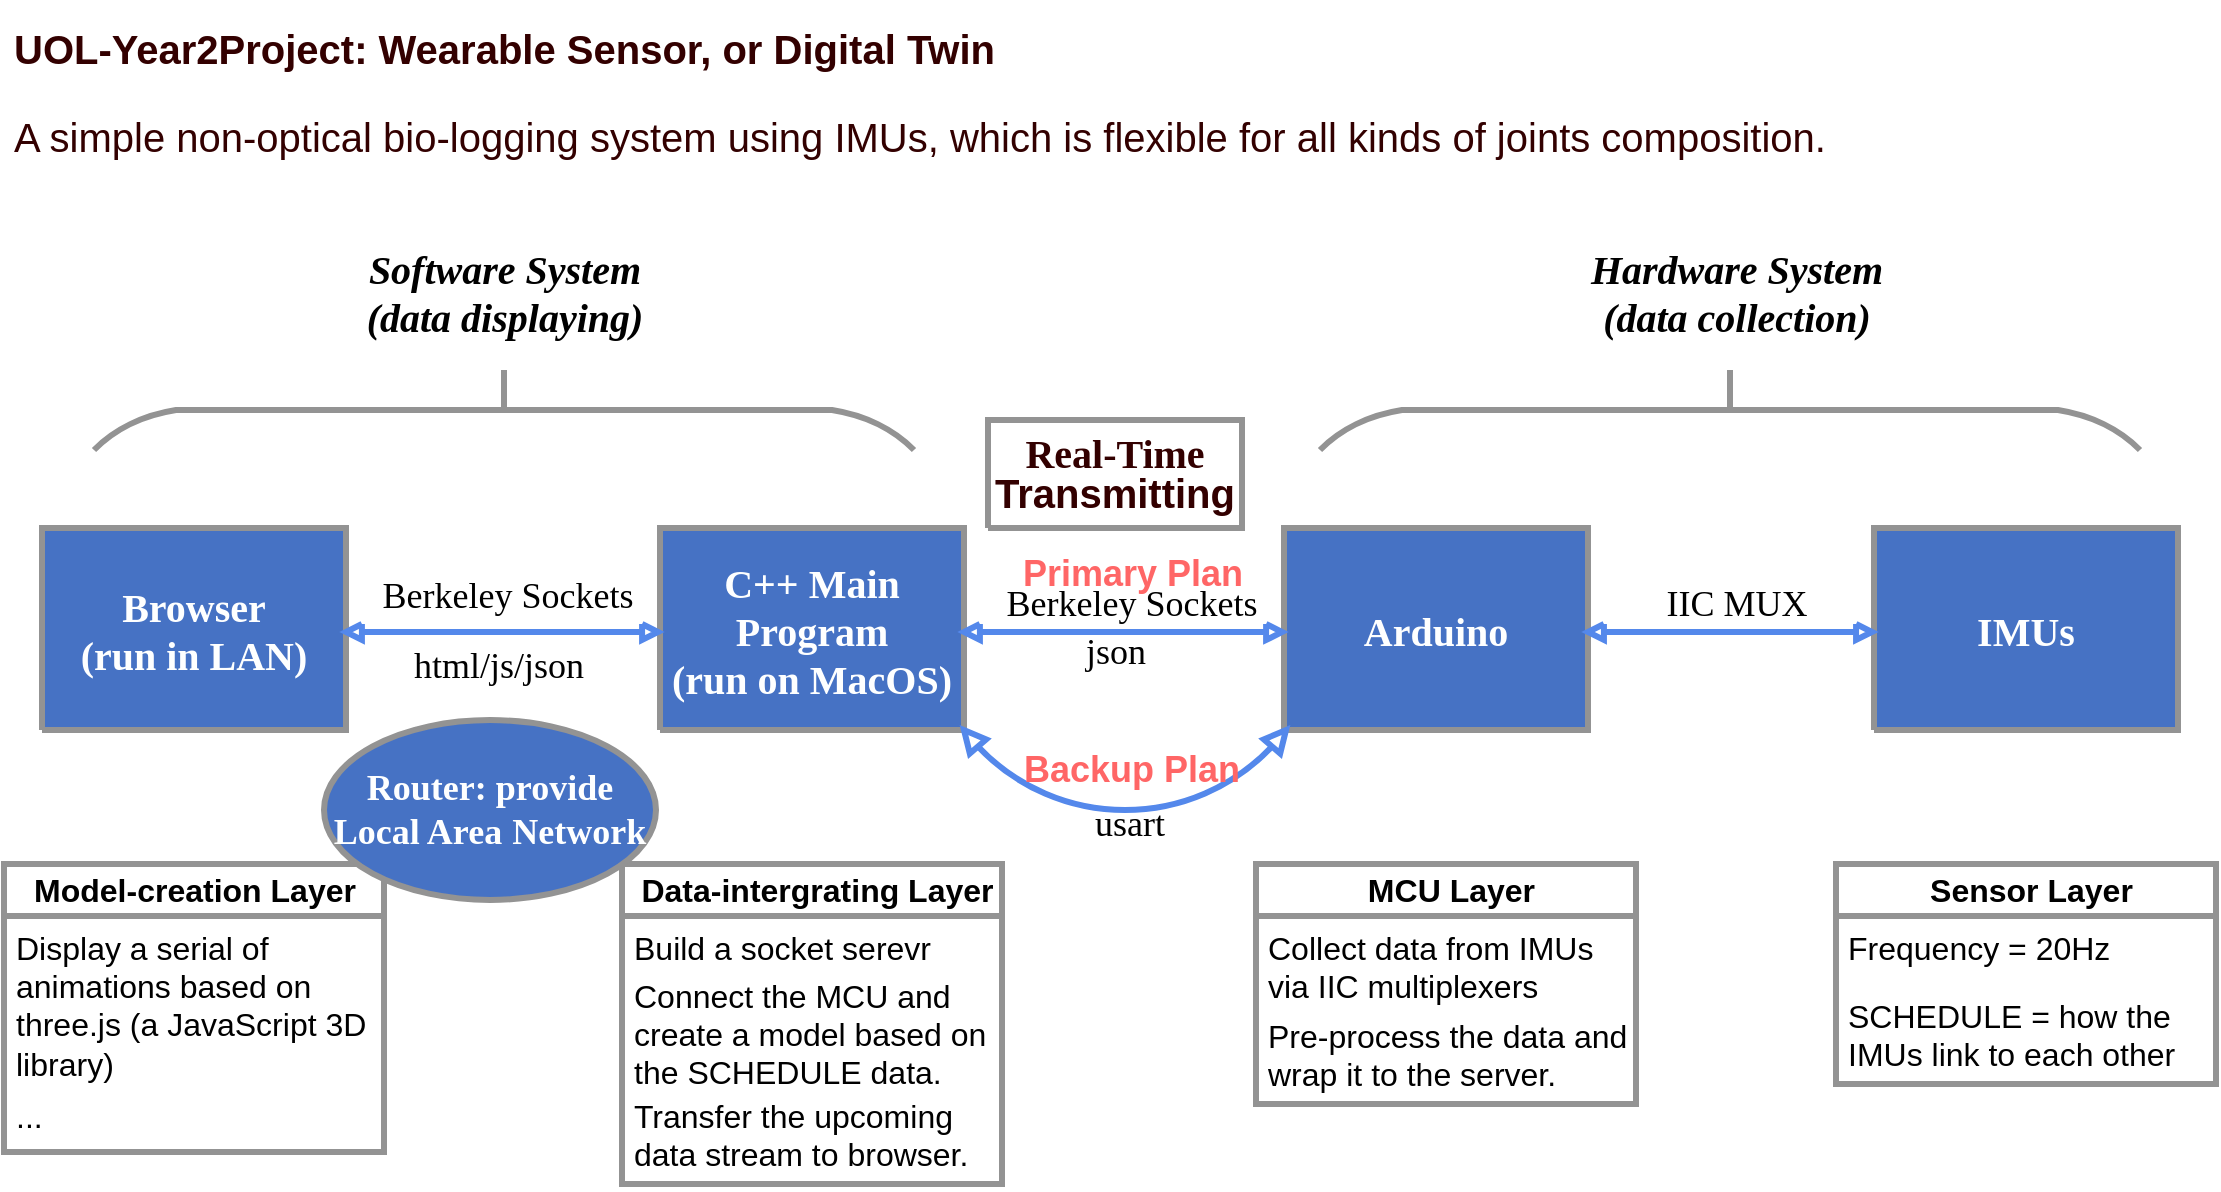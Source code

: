 <mxfile version="20.8.10" type="device"><diagram name="Page-1" id="Page-1"><mxGraphModel dx="1434" dy="907" grid="1" gridSize="10" guides="1" tooltips="1" connect="1" arrows="1" fold="1" page="1" pageScale="1" pageWidth="827" pageHeight="1169" math="0" shadow="0"><root><mxCell id="0"/><mxCell id="1" parent="0"/><UserObject label="&lt;div style=&quot;font-size: 20px;&quot;&gt;&lt;p style=&quot;margin: 0px; text-indent: 0px; direction: ltr; font-size: 20px;&quot;&gt;&lt;font style=&quot;font-size: 20px; font-family: Calibri; color: rgb(254, 255, 255); direction: ltr; letter-spacing: 0px; line-height: 120%; opacity: 1;&quot;&gt;Browser&lt;br style=&quot;font-size: 20px;&quot;&gt;&lt;/font&gt;&lt;/p&gt;&lt;p style=&quot;margin: 0px; text-indent: 0px; direction: ltr; font-size: 20px;&quot;&gt;&lt;font style=&quot;font-size: 20px; font-family: Calibri; color: rgb(254, 255, 255); direction: ltr; letter-spacing: 0px; line-height: 120%; opacity: 1;&quot;&gt;(run in LAN)&lt;br style=&quot;font-size: 20px;&quot;&gt;&lt;/font&gt;&lt;/p&gt;&lt;/div&gt;" tags="背景" id="2"><mxCell style="verticalAlign=middle;align=center;vsdxID=1;fillColor=#4672c4;gradientColor=none;shape=stencil(nZBLDoAgDERP0z3SIyjew0SURgSD+Lu9kMZoXLhwN9O+tukAlrNpJg1SzDH4QW/URgNYgZTkjA4UkwJUgGXng+6DX1zLfmoymdXo17xh5zmRJ6Q42BWCfc2oJfdAr+Yv+AP9Cb7OJ3H/2JG1HNGz/84klThPVCc=);strokeColor=#939393;points=[[0.5,1,0],[1,0.5,0],[0.5,0,0],[0,0.5,0],[0.5,0.5,0]];labelBackgroundColor=none;rounded=0;html=1;whiteSpace=wrap;strokeWidth=3;fontSize=20;fontStyle=1" parent="1" vertex="1"><mxGeometry x="219" y="384" width="152" height="101" as="geometry"/></mxCell></UserObject><UserObject label="&lt;div style=&quot;font-size: 20px;&quot;&gt;&lt;p style=&quot;margin: 0px; text-indent: 0px; direction: ltr; font-size: 20px;&quot;&gt;&lt;font style=&quot;font-size: 20px; font-family: Calibri; color: rgb(254, 255, 255); direction: ltr; letter-spacing: 0px; line-height: 120%; opacity: 1;&quot;&gt;C++ Main Program&lt;br style=&quot;font-size: 20px;&quot;&gt;&lt;/font&gt;&lt;/p&gt;&lt;p style=&quot;margin: 0px; text-indent: 0px; direction: ltr; font-size: 20px;&quot;&gt;&lt;font style=&quot;font-size: 20px; font-family: Calibri; color: rgb(254, 255, 255); direction: ltr; letter-spacing: 0px; line-height: 120%; opacity: 1;&quot;&gt;(run on MacOS)&lt;br style=&quot;font-size: 20px;&quot;&gt;&lt;/font&gt;&lt;/p&gt;&lt;/div&gt;" tags="背景" id="3"><mxCell style="verticalAlign=middle;align=center;vsdxID=2;fillColor=#4672c4;gradientColor=none;shape=stencil(nZBLDoAgDERP0z3SIyjew0SURgSD+Lu9kMZoXLhwN9O+tukAlrNpJg1SzDH4QW/URgNYgZTkjA4UkwJUgGXng+6DX1zLfmoymdXo17xh5zmRJ6Q42BWCfc2oJfdAr+Yv+AP9Cb7OJ3H/2JG1HNGz/84klThPVCc=);strokeColor=#939393;points=[[1,1,0]];labelBackgroundColor=none;rounded=0;html=1;whiteSpace=wrap;strokeWidth=3;fontSize=20;fontStyle=1" parent="1" vertex="1"><mxGeometry x="528" y="384" width="152" height="101" as="geometry"/></mxCell></UserObject><UserObject label="&lt;div style=&quot;font-size: 20px;&quot;&gt;&lt;p style=&quot;margin: 0px; text-indent: 0px; direction: ltr; font-size: 20px;&quot;&gt;&lt;font style=&quot;font-size: 20px; font-family: Calibri; color: rgb(254, 255, 255); direction: ltr; letter-spacing: 0px; line-height: 120%; opacity: 1;&quot;&gt;Arduino &lt;br style=&quot;font-size: 20px;&quot;&gt;&lt;/font&gt;&lt;/p&gt;&lt;/div&gt;" tags="背景" id="4"><mxCell style="verticalAlign=middle;align=center;vsdxID=3;fillColor=#4672c4;gradientColor=none;shape=stencil(nZBLDoAgDERP0z3SIyjew0SURgSD+Lu9kMZoXLhwN9O+tukAlrNpJg1SzDH4QW/URgNYgZTkjA4UkwJUgGXng+6DX1zLfmoymdXo17xh5zmRJ6Q42BWCfc2oJfdAr+Yv+AP9Cb7OJ3H/2JG1HNGz/84klThPVCc=);strokeColor=#939393;points=[[0.01,1,0]];labelBackgroundColor=none;rounded=0;html=1;whiteSpace=wrap;strokeWidth=3;fontSize=20;fontStyle=1" parent="1" vertex="1"><mxGeometry x="840" y="384" width="152" height="101" as="geometry"/></mxCell></UserObject><UserObject label="" tags="背景" id="5"><mxCell style="vsdxID=7;rotation=90;fillColor=#4672c4;gradientColor=none;shape=stencil(tZLRDoIwDEW/Zo8zYwuKz4j/sUiBRdxINwX/3i2DCCQkGuNb23vaLt0lIreN7IBwZh2aK/SqdA0RJ8K50g2gcj4ioiAirwxCjeauy5h3MpAhuplHmDDEvoSx0MPZc5mfIyzx4jWcYCF2WRZ5nBr2u4OIpZFKlxOPYzpQOShL0TjplNFRHLVWYg3UL6NVK+uFZHuAblZO5s9rlYbNxSnbRj8nvxiark/56yXXn/PHS/rgbZHorrm2tpMvRSuK4gU=);strokeColor=#939393;points=[[0.5,0.18,0],[0.5,0.5,0],[0.5,0.82,0]];labelBackgroundColor=none;rounded=0;html=1;whiteSpace=wrap;strokeWidth=3;fontSize=15;" parent="1" vertex="1"><mxGeometry x="430" y="120" width="40" height="410" as="geometry"/></mxCell></UserObject><UserObject label="&lt;div style=&quot;font-size: 20px;&quot;&gt;&lt;p style=&quot;margin: 0px; text-indent: 0px; direction: ltr; font-size: 20px;&quot;&gt;&lt;font style=&quot;font-size: 20px; font-family: Calibri; color: rgb(0, 0, 0); direction: ltr; letter-spacing: 0px; line-height: 120%; opacity: 1;&quot;&gt;&lt;i style=&quot;font-size: 20px;&quot;&gt;&lt;b style=&quot;font-size: 20px;&quot;&gt;Software System&lt;br style=&quot;font-size: 20px;&quot;&gt;&lt;/b&gt;&lt;/i&gt;&lt;/font&gt;&lt;/p&gt;&lt;p style=&quot;margin: 0px; text-indent: 0px; direction: ltr; font-size: 20px;&quot;&gt;&lt;font style=&quot;font-size: 20px; font-family: Calibri; color: rgb(0, 0, 0); direction: ltr; letter-spacing: 0px; line-height: 120%; opacity: 1;&quot;&gt;&lt;i style=&quot;font-size: 20px;&quot;&gt;&lt;b style=&quot;font-size: 20px;&quot;&gt;(data displaying)&lt;/b&gt;&lt;/i&gt;&lt;/font&gt;&lt;/p&gt;&lt;/div&gt;" tags="背景" id="6"><mxCell style="verticalAlign=middle;align=center;vsdxID=9;fillColor=none;gradientColor=none;shape=stencil(nZBLDoAgDERP0z3SIyjew0SURgSD+Lu9kMZoXLhwN9O+tukAlrNpJg1SzDH4QW/URgNYgZTkjA4UkwJUgGXng+6DX1zLfmoymdXo17xh5zmRJ6Q42BWCfc2oJfdAr+Yv+AP9Cb7OJ3H/2JG1HNGz/84klThPVCc=);strokeColor=none;points=[];labelBackgroundColor=none;rounded=0;html=1;whiteSpace=wrap;strokeWidth=3;fontSize=20;" parent="1" vertex="1"><mxGeometry x="362" y="228" width="177" height="76" as="geometry"/></mxCell></UserObject><UserObject label="&lt;div style=&quot;font-size: 20px;&quot;&gt;&lt;p style=&quot;margin: 0px; text-indent: 0px; direction: ltr;&quot;&gt;&lt;font style=&quot;font-size: 20px; font-family: Calibri; color: rgb(0, 0, 0); direction: ltr; letter-spacing: 0px; line-height: 120%; opacity: 1;&quot;&gt;&lt;i style=&quot;&quot;&gt;Hardware System&lt;br style=&quot;&quot;&gt;&lt;/i&gt;&lt;/font&gt;&lt;/p&gt;&lt;p style=&quot;margin: 0px; text-indent: 0px; direction: ltr;&quot;&gt;&lt;font style=&quot;font-size: 20px; font-family: Calibri; color: rgb(0, 0, 0); direction: ltr; letter-spacing: 0px; line-height: 120%; opacity: 1;&quot;&gt;&lt;i style=&quot;&quot;&gt;(data collection)&lt;/i&gt;&lt;/font&gt;&lt;/p&gt;&lt;/div&gt;" tags="背景" id="7"><mxCell style="verticalAlign=middle;align=center;vsdxID=10;fillColor=none;gradientColor=none;shape=stencil(nZBLDoAgDERP0z3SIyjew0SURgSD+Lu9kMZoXLhwN9O+tukAlrNpJg1SzDH4QW/URgNYgZTkjA4UkwJUgGXng+6DX1zLfmoymdXo17xh5zmRJ6Q42BWCfc2oJfdAr+Yv+AP9Cb7OJ3H/2JG1HNGz/84klThPVCc=);strokeColor=none;points=[];labelBackgroundColor=none;rounded=0;html=1;whiteSpace=wrap;strokeWidth=3;fontSize=19;fontStyle=1" parent="1" vertex="1"><mxGeometry x="978" y="228" width="177" height="76" as="geometry"/></mxCell></UserObject><UserObject label="&lt;div style=&quot;font-size: 20px;&quot;&gt;&lt;p style=&quot;margin: 0px; text-indent: 0px; direction: ltr; font-size: 20px;&quot;&gt;&lt;font style=&quot;font-size: 20px; font-family: Calibri; color: rgb(254, 255, 255); direction: ltr; letter-spacing: 0px; line-height: 120%; opacity: 1;&quot;&gt;IMUs&lt;br style=&quot;font-size: 20px;&quot;&gt;&lt;/font&gt;&lt;/p&gt;&lt;/div&gt;" tags="背景" id="8"><mxCell style="verticalAlign=middle;align=center;vsdxID=11;fillColor=#4672c4;gradientColor=none;shape=stencil(nZBLDoAgDERP0z3SIyjew0SURgSD+Lu9kMZoXLhwN9O+tukAlrNpJg1SzDH4QW/URgNYgZTkjA4UkwJUgGXng+6DX1zLfmoymdXo17xh5zmRJ6Q42BWCfc2oJfdAr+Yv+AP9Cb7OJ3H/2JG1HNGz/84klThPVCc=);strokeColor=#939393;points=[[0.5,1,0],[1,0.5,0],[0.5,0,0],[0,0.5,0],[0.5,0.5,0]];labelBackgroundColor=none;rounded=0;html=1;whiteSpace=wrap;strokeWidth=3;fontSize=20;fontStyle=1" parent="1" vertex="1"><mxGeometry x="1135" y="384" width="152" height="101" as="geometry"/></mxCell></UserObject><UserObject label="" tags="背景" id="9"><mxCell style="vsdxID=12;rotation=90;fillColor=#4672c4;gradientColor=none;shape=stencil(tZLRDoIwDEW/Zo8zYwuKz4j/sUiBRdxINwX/3i2DCCQkGuNb23vaLt0lIreN7IBwZh2aK/SqdA0RJ8K50g2gcj4ioiAirwxCjeauy5h3MpAhuplHmDDEvoSx0MPZc5mfIyzx4jWcYCF2WRZ5nBr2u4OIpZFKlxOPYzpQOShL0TjplNFRHLVWYg3UL6NVK+uFZHuAblZO5s9rlYbNxSnbRj8nvxiark/56yXXn/PHS/rgbZHorrm2tpMvRSuK4gU=);strokeColor=#939393;points=[[0.5,0.18,0],[0.5,0.5,0],[0.5,0.82,0]];labelBackgroundColor=none;rounded=0;html=1;whiteSpace=wrap;strokeWidth=3;fontSize=15;" parent="1" vertex="1"><mxGeometry x="1043" y="120" width="40" height="410" as="geometry"/></mxCell></UserObject><UserObject label="&lt;div style=&quot;font-size: 18px;&quot;&gt;&lt;p style=&quot;margin: 0px; text-indent: 0px; direction: ltr; font-size: 18px;&quot;&gt;&lt;font style=&quot;font-size: 18px; font-family: Calibri; color: rgb(0, 0, 0); direction: ltr; letter-spacing: 0px; line-height: 120%; opacity: 1;&quot;&gt;Berkeley Sockets&lt;br style=&quot;font-size: 18px;&quot;&gt;&lt;/font&gt;&lt;/p&gt;&lt;/div&gt;" tags="背景" id="10"><mxCell style="verticalAlign=middle;align=center;vsdxID=15;fillColor=none;gradientColor=none;shape=stencil(nZBLDoAgDERP0z3SIyjew0SURgSD+Lu9kMZoXLhwN9O+tukAlrNpJg1SzDH4QW/URgNYgZTkjA4UkwJUgGXng+6DX1zLfmoymdXo17xh5zmRJ6Q42BWCfc2oJfdAr+Yv+AP9Cb7OJ3H/2JG1HNGz/84klThPVCc=);strokeColor=none;points=[];labelBackgroundColor=none;rounded=0;html=1;whiteSpace=wrap;strokeWidth=3;fontSize=18;" parent="1" vertex="1"><mxGeometry x="349" y="388" width="206" height="60" as="geometry"/></mxCell></UserObject><UserObject label="&lt;div style=&quot;font-size: 18px;&quot;&gt;&lt;p style=&quot;margin: 0px; text-indent: 0px; direction: ltr; font-size: 18px;&quot;&gt;&lt;font style=&quot;font-size: 18px; font-family: Calibri; color: rgb(0, 0, 0); direction: ltr; letter-spacing: 0px; line-height: 120%; opacity: 1;&quot;&gt;html/js/json&lt;br style=&quot;font-size: 18px;&quot;&gt;&lt;/font&gt;&lt;/p&gt;&lt;/div&gt;" tags="背景" id="11"><mxCell style="verticalAlign=middle;align=center;vsdxID=16;fillColor=none;gradientColor=none;shape=stencil(nZBLDoAgDERP0z3SIyjew0SURgSD+Lu9kMZoXLhwN9O+tukAlrNpJg1SzDH4QW/URgNYgZTkjA4UkwJUgGXng+6DX1zLfmoymdXo17xh5zmRJ6Q42BWCfc2oJfdAr+Yv+AP9Cb7OJ3H/2JG1HNGz/84klThPVCc=);strokeColor=none;points=[];labelBackgroundColor=none;rounded=0;html=1;whiteSpace=wrap;strokeWidth=3;fontSize=18;" parent="1" vertex="1"><mxGeometry x="401" y="420" width="93.13" height="65" as="geometry"/></mxCell></UserObject><UserObject label="" tags="背景" id="12"><mxCell style="vsdxID=20;fillColor=#ffffff;gradientColor=none;shape=stencil(lZLdDsIgDIWfppcSBjOR6znfY8mYEBEWxvx5e0GiBpZMdnfanjZfcgq0mUQ3ciB4ctZc+F32TgA9AiFSC26l8wpoC7QZjOVna2bdx3rsgjOoq7mFC4+4t0dV2CH4GesdYQwd3q1T9CupV/z1uh0n5grj8stLkpSc1YhtQl8s/GH/0BbRF9B48UthkErFEL/z0oi2cWTuBCID8CJ/G9+KL0fbFw==);strokeColor=#5488eb;points=[[1,1,0],[0,1,0]];labelBackgroundColor=#ffffff;rounded=0;html=1;whiteSpace=wrap;strokeWidth=3;fontSize=15;" parent="1" vertex="1"><mxGeometry x="371" y="435" width="156" height="1" as="geometry"/></mxCell></UserObject><UserObject label="" tags="背景" id="13"><mxCell style="vsdxID=21;rotation=180;fillColor=#ffffff;gradientColor=none;shape=stencil(nVPLbsMgEPwajl4BGztwTtP/QAm2UamxMG3cvw8uzYNIbuzchtkZ2BG7BHdDq3pNOB2Cdx/6ZI6hJfhGODddq70JERHcE9zVzuvGu6/umM69mpQT+nTf0w1j8m0AN5OJ059EbCWg/GXek96a7k5fgZCZXghg/+hpJmaUzksZiLwTCtW8+nnjeVBZQlWtSSoRGFsT9RJuUVgpgK9Iu6D7CG6fXBtr04xc669PgPKHWPWXCeAgt8ng/xy8LIFi4hY0TMdCjWYovAsqGNdlk2KVb3QRnyxqq5qsNJy07u9oNhv/IXoEj/sQqbRLuD8D);strokeColor=#5488eb;points=[[0.5,1,0],[0,1,0],[1,1,0]];labelBackgroundColor=#ffffff;rounded=0;html=1;whiteSpace=wrap;strokeWidth=3;fontSize=18;" parent="1" vertex="1"><mxGeometry x="680" y="485" width="161" height="40" as="geometry"/></mxCell></UserObject><mxCell id="14" value="&lt;div style=&quot;font-size: 15px;&quot;&gt;&lt;/div&gt;" style="text;vsdxID=21;rotation=0.09;fillColor=none;gradientColor=none;strokeColor=none;points=[[0.5,1,0],[0,1,0],[1,1,0]];labelBackgroundColor=#ffffff;rounded=0;html=1;whiteSpace=wrap;verticalAlign=middle;align=center;;html=1;strokeWidth=3;fontSize=15;" parent="13" vertex="1"><mxGeometry x="-1" y="20" width="161.99" height="40" as="geometry"/></mxCell><mxCell id="LJ6l2phNsO7jixngs_NY-26" value="&lt;font size=&quot;1&quot; color=&quot;#ff6666&quot; style=&quot;&quot;&gt;&lt;b style=&quot;font-size: 18px;&quot;&gt;Backup Plan&lt;/b&gt;&lt;/font&gt;" style="text;html=1;strokeColor=none;fillColor=none;align=center;verticalAlign=middle;whiteSpace=wrap;rounded=0;fontSize=15;strokeWidth=3;" parent="13" vertex="1"><mxGeometry x="19" y="5" width="130" height="30" as="geometry"/></mxCell><UserObject label="" tags="背景" id="15"><mxCell style="vsdxID=22;fillColor=#ffffff;gradientColor=none;shape=stencil(lZLdDsIgDIWfppcaBE3kes73WDImRISFMX/eXrBRA0aFu9Ny2n6hBdZMshsFUDJ5Z4/ionovge2AUmWkcMoHBawF1gzWiYOzs+kxHrvojOpkz7HDFes2sYKSG0YLyvly+0jt0a2V+epe/zaTxLwipLTvJ0XKzOugeRX1k7OI+y9JEO+fH5TWuLjXe9laahgybwKQDQ8iP5OQwhNj7R0=);strokeColor=#5488eb;points=[[1,1,0],[0,1,0]];labelBackgroundColor=#ffffff;rounded=0;html=1;whiteSpace=wrap;strokeWidth=3;fontSize=15;" parent="1" vertex="1"><mxGeometry x="680" y="435" width="159" height="1" as="geometry"/></mxCell></UserObject><UserObject label="&lt;div style=&quot;font-size: 18px;&quot;&gt;&lt;p style=&quot;margin: 0px; text-indent: 0px; direction: ltr; font-size: 18px;&quot;&gt;&lt;font style=&quot;font-size: 18px; font-family: Calibri; color: rgb(0, 0, 0); direction: ltr; letter-spacing: 0px; line-height: 120%; opacity: 1;&quot;&gt;usart&lt;br style=&quot;font-size: 18px;&quot;&gt;&lt;/font&gt;&lt;/p&gt;&lt;p style=&quot;margin: 0px; text-indent: 0px; direction: ltr; font-size: 18px;&quot;&gt;&lt;br style=&quot;font-size: 18px;&quot;&gt;&lt;/p&gt;&lt;/div&gt;" tags="背景" id="16"><mxCell style="verticalAlign=middle;align=center;vsdxID=23;fillColor=none;gradientColor=none;shape=stencil(nZBLDoAgDERP0z3SIyjew0SURgSD+Lu9kMZoXLhwN9O+tukAlrNpJg1SzDH4QW/URgNYgZTkjA4UkwJUgGXng+6DX1zLfmoymdXo17xh5zmRJ6Q42BWCfc2oJfdAr+Yv+AP9Cb7OJ3H/2JG1HNGz/84klThPVCc=);strokeColor=none;points=[];labelBackgroundColor=none;rounded=0;html=1;whiteSpace=wrap;strokeWidth=3;fontSize=18;" parent="1" vertex="1"><mxGeometry x="714.5" y="529" width="96" height="27" as="geometry"/></mxCell></UserObject><UserObject label="&lt;div style=&quot;font-size: 18px;&quot;&gt;&lt;p style=&quot;margin: 0px; text-indent: 0px; direction: ltr; font-size: 18px;&quot;&gt;&lt;font style=&quot;font-size: 18px; font-family: Calibri; color: rgb(0, 0, 0); direction: ltr; letter-spacing: 0px; line-height: 120%; opacity: 1;&quot;&gt;Berkeley Sockets&lt;br style=&quot;font-size: 18px;&quot;&gt;&lt;/font&gt;&lt;/p&gt;&lt;/div&gt;" tags="背景" id="17"><mxCell style="verticalAlign=middle;align=center;vsdxID=24;fillColor=none;gradientColor=none;shape=stencil(nZBLDoAgDERP0z3SIyjew0SURgSD+Lu9kMZoXLhwN9O+tukAlrNpJg1SzDH4QW/URgNYgZTkjA4UkwJUgGXng+6DX1zLfmoymdXo17xh5zmRJ6Q42BWCfc2oJfdAr+Yv+AP9Cb7OJ3H/2JG1HNGz/84klThPVCc=);strokeColor=none;points=[];labelBackgroundColor=none;rounded=0;html=1;whiteSpace=wrap;strokeWidth=3;fontSize=18;" parent="1" vertex="1"><mxGeometry x="688" y="405" width="152" height="34" as="geometry"/></mxCell></UserObject><UserObject label="&lt;div style=&quot;font-size: 18px;&quot;&gt;&lt;p style=&quot;margin: 0px; text-indent: 0px; direction: ltr; font-size: 18px;&quot;&gt;&lt;font style=&quot;font-size: 18px; font-family: Calibri; color: rgb(0, 0, 0); direction: ltr; letter-spacing: 0px; line-height: 120%; opacity: 1;&quot;&gt;json&lt;br style=&quot;font-size: 18px;&quot;&gt;&lt;/font&gt;&lt;/p&gt;&lt;/div&gt;" tags="背景" id="18"><mxCell style="verticalAlign=middle;align=center;vsdxID=25;fillColor=none;gradientColor=none;shape=stencil(nZBLDoAgDERP0z3SIyjew0SURgSD+Lu9kMZoXLhwN9O+tukAlrNpJg1SzDH4QW/URgNYgZTkjA4UkwJUgGXng+6DX1zLfmoymdXo17xh5zmRJ6Q42BWCfc2oJfdAr+Yv+AP9Cb7OJ3H/2JG1HNGz/84klThPVCc=);strokeColor=none;points=[];labelBackgroundColor=none;rounded=0;html=1;whiteSpace=wrap;strokeWidth=3;fontSize=18;" parent="1" vertex="1"><mxGeometry x="680" y="418" width="152" height="56" as="geometry"/></mxCell></UserObject><UserObject label="" tags="背景" id="20"><mxCell style="vsdxID=27;fillColor=#ffffff;gradientColor=none;shape=stencil(lZJNDsIgEIVPw1JCmWpkXes9mpQKEaGh9e/2gkQNNKmwewzvTb7JDIJmEt3IESXTbM2Z32U/CwQHRKnUgls5O4WgRdAMxvKTNVfdh/fYeadXF3PzHR4ht8W7yocoeYbChjKG9+/SMQSU1GuBet1PInNFSEHrJUsMz2oMrIh+mfiD/wHOGiCHx4nfLgapVFjl9z97UYUkiT3CSBCcSM/HlcLpQfsC);strokeColor=#5488eb;points=[[1,1,0],[0,1,0]];labelBackgroundColor=#ffffff;rounded=0;html=1;whiteSpace=wrap;strokeWidth=3;fontSize=15;" parent="1" vertex="1"><mxGeometry x="992" y="435" width="142" height="1" as="geometry"/></mxCell></UserObject><UserObject label="&lt;div style=&quot;font-size: 18px;&quot;&gt;&lt;p style=&quot;margin: 0px; text-indent: 0px; direction: ltr; font-size: 18px;&quot;&gt;&lt;font style=&quot;font-size: 18px; font-family: Calibri; color: rgb(0, 0, 0); direction: ltr; letter-spacing: 0px; line-height: 120%; opacity: 1;&quot;&gt;IIC MUX&lt;br style=&quot;font-size: 18px;&quot;&gt;&lt;/font&gt;&lt;/p&gt;&lt;/div&gt;" tags="背景" id="21"><mxCell style="verticalAlign=middle;align=center;vsdxID=28;fillColor=none;gradientColor=none;shape=stencil(nZBLDoAgDERP0z3SIyjew0SURgSD+Lu9kMZoXLhwN9O+tukAlrNpJg1SzDH4QW/URgNYgZTkjA4UkwJUgGXng+6DX1zLfmoymdXo17xh5zmRJ6Q42BWCfc2oJfdAr+Yv+AP9Cb7OJ3H/2JG1HNGz/84klThPVCc=);strokeColor=none;points=[];labelBackgroundColor=none;rounded=0;html=1;whiteSpace=wrap;strokeWidth=3;fontSize=18;" parent="1" vertex="1"><mxGeometry x="1002" y="394" width="129" height="55" as="geometry"/></mxCell></UserObject><UserObject label="" tags="Connector" id="23"><mxCell parent="1" vertex="1" visible="0"><mxGeometry as="geometry"/></mxCell></UserObject><mxCell id="Tex5ImsO-Y1u4H83uBnd-28" value="&lt;font style=&quot;font-size: 16px;&quot;&gt;&lt;b style=&quot;font-size: 16px;&quot;&gt;Model-creation Layer&lt;/b&gt;&lt;/font&gt;" style="swimlane;fontStyle=0;childLayout=stackLayout;horizontal=1;startSize=26;fillColor=none;horizontalStack=0;resizeParent=1;resizeParentMax=0;resizeLast=0;collapsible=1;marginBottom=0;html=1;rounded=0;labelBackgroundColor=none;strokeColor=#939393;fontFamily=Helvetica;fontSize=16;fontColor=default;strokeWidth=3;" parent="1" vertex="1"><mxGeometry x="200" y="552" width="190" height="144" as="geometry"/></mxCell><mxCell id="Tex5ImsO-Y1u4H83uBnd-30" value="&lt;font style=&quot;font-size: 16px;&quot;&gt;Display a serial of animations based on three.js (a JavaScript 3D library)&lt;/font&gt;" style="text;strokeColor=none;fillColor=none;align=left;verticalAlign=top;spacingLeft=4;spacingRight=4;overflow=hidden;rotatable=0;points=[[0,0.5],[1,0.5]];portConstraint=eastwest;whiteSpace=wrap;html=1;fontSize=16;fontFamily=Helvetica;fontColor=default;strokeWidth=3;" parent="Tex5ImsO-Y1u4H83uBnd-28" vertex="1"><mxGeometry y="26" width="190" height="84" as="geometry"/></mxCell><mxCell id="Tex5ImsO-Y1u4H83uBnd-40" value="&lt;font style=&quot;font-size: 16px;&quot;&gt;...&lt;/font&gt;" style="text;strokeColor=none;fillColor=none;align=left;verticalAlign=top;spacingLeft=4;spacingRight=4;overflow=hidden;rotatable=0;points=[[0,0.5],[1,0.5]];portConstraint=eastwest;whiteSpace=wrap;html=1;fontSize=16;fontFamily=Helvetica;fontColor=default;strokeWidth=3;" parent="Tex5ImsO-Y1u4H83uBnd-28" vertex="1"><mxGeometry y="110" width="190" height="34" as="geometry"/></mxCell><UserObject label="&lt;div style=&quot;font-size: 15px;&quot;&gt;&lt;p style=&quot;margin: 0px; text-indent: 0px; direction: ltr; font-size: 15px;&quot;&gt;&lt;font style=&quot;font-size: 15px; font-family: Calibri; direction: ltr; letter-spacing: 0px; line-height: 120%; opacity: 1;&quot;&gt;&lt;font style=&quot;font-size: 20px;&quot; color=&quot;#330000&quot;&gt;&lt;b&gt;Real-Time&lt;br style=&quot;border-color: var(--border-color); font-family: Helvetica;&quot;&gt;&lt;span style=&quot;font-family: Helvetica;&quot;&gt;Transmitting&lt;/span&gt;&lt;/b&gt;&lt;/font&gt;&lt;br style=&quot;font-size: 15px;&quot;&gt;&lt;/font&gt;&lt;/p&gt;&lt;/div&gt;" tags="背景" id="Tex5ImsO-Y1u4H83uBnd-34"><mxCell style="verticalAlign=middle;align=center;vsdxID=3;fillColor=none;gradientColor=none;shape=stencil(nZBLDoAgDERP0z3SIyjew0SURgSD+Lu9kMZoXLhwN9O+tukAlrNpJg1SzDH4QW/URgNYgZTkjA4UkwJUgGXng+6DX1zLfmoymdXo17xh5zmRJ6Q42BWCfc2oJfdAr+Yv+AP9Cb7OJ3H/2JG1HNGz/84klThPVCc=);strokeColor=#939393;points=[[0.01,1,0]];labelBackgroundColor=none;rounded=0;html=1;whiteSpace=wrap;strokeWidth=3;fontSize=15;" parent="1" vertex="1"><mxGeometry x="692" y="330" width="127" height="54" as="geometry"/></mxCell></UserObject><mxCell id="Tex5ImsO-Y1u4H83uBnd-35" value="&lt;font style=&quot;font-size: 16px;&quot;&gt;&lt;b style=&quot;font-size: 16px;&quot;&gt;&amp;nbsp;MCU Layer&lt;/b&gt;&lt;/font&gt;" style="swimlane;fontStyle=0;childLayout=stackLayout;horizontal=1;startSize=26;fillColor=none;horizontalStack=0;resizeParent=1;resizeParentMax=0;resizeLast=0;collapsible=1;marginBottom=0;html=1;rounded=0;labelBackgroundColor=none;strokeColor=#939393;fontFamily=Helvetica;fontSize=16;fontColor=default;strokeWidth=3;" parent="1" vertex="1"><mxGeometry x="826" y="552" width="190" height="120" as="geometry"/></mxCell><mxCell id="Tex5ImsO-Y1u4H83uBnd-36" value="&lt;font style=&quot;font-size: 16px;&quot;&gt;Collect data from IMUs via IIC multiplexers&lt;/font&gt;" style="text;strokeColor=none;fillColor=none;align=left;verticalAlign=top;spacingLeft=4;spacingRight=4;overflow=hidden;rotatable=0;points=[[0,0.5],[1,0.5]];portConstraint=eastwest;whiteSpace=wrap;html=1;fontSize=16;fontFamily=Helvetica;fontColor=default;strokeWidth=3;" parent="Tex5ImsO-Y1u4H83uBnd-35" vertex="1"><mxGeometry y="26" width="190" height="44" as="geometry"/></mxCell><mxCell id="Tex5ImsO-Y1u4H83uBnd-41" value="&lt;font style=&quot;font-size: 16px;&quot;&gt;Pre-process the data and wrap it to the server.&lt;/font&gt;" style="text;strokeColor=none;fillColor=none;align=left;verticalAlign=top;spacingLeft=4;spacingRight=4;overflow=hidden;rotatable=0;points=[[0,0.5],[1,0.5]];portConstraint=eastwest;whiteSpace=wrap;html=1;fontSize=16;fontFamily=Helvetica;fontColor=default;strokeWidth=3;" parent="Tex5ImsO-Y1u4H83uBnd-35" vertex="1"><mxGeometry y="70" width="190" height="50" as="geometry"/></mxCell><mxCell id="Tex5ImsO-Y1u4H83uBnd-42" value="&lt;font style=&quot;font-size: 16px;&quot;&gt;&lt;b style=&quot;font-size: 16px;&quot;&gt;&amp;nbsp;Sensor Layer&lt;/b&gt;&lt;/font&gt;" style="swimlane;fontStyle=0;childLayout=stackLayout;horizontal=1;startSize=26;fillColor=none;horizontalStack=0;resizeParent=1;resizeParentMax=0;resizeLast=0;collapsible=1;marginBottom=0;html=1;rounded=0;labelBackgroundColor=none;strokeColor=#939393;fontFamily=Helvetica;fontSize=16;fontColor=default;strokeWidth=3;" parent="1" vertex="1"><mxGeometry x="1116" y="552" width="190" height="110" as="geometry"/></mxCell><mxCell id="Tex5ImsO-Y1u4H83uBnd-43" value="&lt;font style=&quot;font-size: 16px;&quot;&gt;Frequency = 20Hz&lt;/font&gt;" style="text;strokeColor=none;fillColor=none;align=left;verticalAlign=top;spacingLeft=4;spacingRight=4;overflow=hidden;rotatable=0;points=[[0,0.5],[1,0.5]];portConstraint=eastwest;whiteSpace=wrap;html=1;fontSize=16;fontFamily=Helvetica;fontColor=default;strokeWidth=3;" parent="Tex5ImsO-Y1u4H83uBnd-42" vertex="1"><mxGeometry y="26" width="190" height="34" as="geometry"/></mxCell><mxCell id="Tex5ImsO-Y1u4H83uBnd-45" value="&lt;font style=&quot;font-size: 16px;&quot;&gt;SCHEDULE = how the IMUs link to each other&lt;/font&gt;" style="text;strokeColor=none;fillColor=none;align=left;verticalAlign=top;spacingLeft=4;spacingRight=4;overflow=hidden;rotatable=0;points=[[0,0.5],[1,0.5]];portConstraint=eastwest;whiteSpace=wrap;html=1;fontSize=16;fontFamily=Helvetica;fontColor=default;strokeWidth=3;" parent="Tex5ImsO-Y1u4H83uBnd-42" vertex="1"><mxGeometry y="60" width="190" height="50" as="geometry"/></mxCell><mxCell id="Tex5ImsO-Y1u4H83uBnd-48" value="&lt;font style=&quot;font-size: 16px;&quot;&gt;&lt;b style=&quot;font-size: 16px;&quot;&gt;&amp;nbsp;Data-intergrating Layer&lt;/b&gt;&lt;/font&gt;" style="swimlane;fontStyle=0;childLayout=stackLayout;horizontal=1;startSize=26;fillColor=none;horizontalStack=0;resizeParent=1;resizeParentMax=0;resizeLast=0;collapsible=1;marginBottom=0;html=1;rounded=0;labelBackgroundColor=none;strokeColor=#939393;fontFamily=Helvetica;fontSize=16;fontColor=default;strokeWidth=3;" parent="1" vertex="1"><mxGeometry x="509" y="552" width="190" height="160" as="geometry"/></mxCell><mxCell id="Tex5ImsO-Y1u4H83uBnd-49" value="&lt;font style=&quot;font-size: 16px;&quot;&gt;Build a socket serevr&lt;/font&gt;" style="text;strokeColor=none;fillColor=none;align=left;verticalAlign=top;spacingLeft=4;spacingRight=4;overflow=hidden;rotatable=0;points=[[0,0.5],[1,0.5]];portConstraint=eastwest;whiteSpace=wrap;html=1;fontSize=16;fontFamily=Helvetica;fontColor=default;strokeWidth=3;" parent="Tex5ImsO-Y1u4H83uBnd-48" vertex="1"><mxGeometry y="26" width="190" height="24" as="geometry"/></mxCell><mxCell id="Tex5ImsO-Y1u4H83uBnd-51" value="&lt;font style=&quot;font-size: 16px;&quot;&gt;Connect the MCU and create a model based on the SCHEDULE data.&amp;nbsp;&lt;/font&gt;" style="text;strokeColor=none;fillColor=none;align=left;verticalAlign=top;spacingLeft=4;spacingRight=4;overflow=hidden;rotatable=0;points=[[0,0.5],[1,0.5]];portConstraint=eastwest;whiteSpace=wrap;html=1;fontSize=16;fontFamily=Helvetica;fontColor=default;strokeWidth=3;" parent="Tex5ImsO-Y1u4H83uBnd-48" vertex="1"><mxGeometry y="50" width="190" height="60" as="geometry"/></mxCell><mxCell id="Tex5ImsO-Y1u4H83uBnd-54" value="&lt;font style=&quot;font-size: 16px;&quot;&gt;Transfer the upcoming data stream to browser.&lt;/font&gt;" style="text;strokeColor=none;fillColor=none;align=left;verticalAlign=top;spacingLeft=4;spacingRight=4;overflow=hidden;rotatable=0;points=[[0,0.5],[1,0.5]];portConstraint=eastwest;whiteSpace=wrap;html=1;fontSize=16;fontFamily=Helvetica;fontColor=default;strokeWidth=3;" parent="Tex5ImsO-Y1u4H83uBnd-48" vertex="1"><mxGeometry y="110" width="190" height="50" as="geometry"/></mxCell><mxCell id="Tex5ImsO-Y1u4H83uBnd-52" value="&lt;h1 style=&quot;font-size: 20px;&quot;&gt;UOL-Year2Project: Wearable Sensor, or Digital Twin&lt;/h1&gt;&lt;p style=&quot;font-size: 20px;&quot;&gt;A simple non-optical bio-logging system using IMUs, which is flexible for all kinds of joints composition.&lt;/p&gt;" style="text;html=1;strokeColor=none;fillColor=none;spacing=5;spacingTop=-20;whiteSpace=wrap;overflow=hidden;rounded=0;fontSize=20;fontFamily=Helvetica;fontColor=#330000;strokeWidth=3;" parent="1" vertex="1"><mxGeometry x="200" y="130" width="990" height="100" as="geometry"/></mxCell><mxCell id="LJ6l2phNsO7jixngs_NY-23" value="&lt;font color=&quot;#ff6666&quot; style=&quot;font-size: 18px;&quot;&gt;&lt;b style=&quot;font-size: 18px;&quot;&gt;Primary Plan&lt;/b&gt;&lt;/font&gt;" style="text;html=1;strokeColor=none;fillColor=none;align=center;verticalAlign=middle;whiteSpace=wrap;rounded=0;fontSize=18;strokeWidth=3;" parent="1" vertex="1"><mxGeometry x="670.5" y="392" width="187" height="30" as="geometry"/></mxCell><mxCell id="LJ6l2phNsO7jixngs_NY-31" value="&lt;p style=&quot;border-color: var(--border-color); margin: 0px; direction: ltr; font-size: 18px;&quot;&gt;&lt;font style=&quot;border-color: var(--border-color); font-size: 18px;&quot; face=&quot;Calibri&quot; color=&quot;#feffff&quot;&gt;Router: provide&lt;/font&gt;&lt;/p&gt;&lt;p style=&quot;border-color: var(--border-color); margin: 0px; direction: ltr; font-size: 18px;&quot;&gt;&lt;font style=&quot;font-size: 18px;&quot;&gt;&lt;font style=&quot;border-color: var(--border-color); font-size: 18px;&quot; face=&quot;Calibri&quot; color=&quot;#feffff&quot;&gt;&lt;span style=&quot;border-color: var(--border-color); font-size: 18px;&quot;&gt;Local Area&lt;/span&gt;&lt;/font&gt;&amp;nbsp;&lt;span style=&quot;border-color: var(--border-color); color: rgb(254, 255, 255); font-family: Calibri; background-color: initial; font-size: 18px;&quot;&gt;Network&lt;/span&gt;&lt;/font&gt;&lt;/p&gt;" style="ellipse;whiteSpace=wrap;html=1;fontColor=default;fillColor=#4672c4;strokeColor=#939393;gradientColor=none;labelBackgroundColor=none;rounded=0;strokeWidth=3;fontSize=18;fontStyle=1" parent="1" vertex="1"><mxGeometry x="360" y="480" width="166" height="90" as="geometry"/></mxCell></root></mxGraphModel></diagram></mxfile>